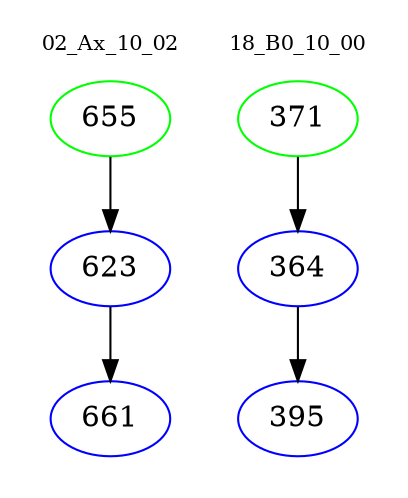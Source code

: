 digraph{
subgraph cluster_0 {
color = white
label = "02_Ax_10_02";
fontsize=10;
T0_655 [label="655", color="green"]
T0_655 -> T0_623 [color="black"]
T0_623 [label="623", color="blue"]
T0_623 -> T0_661 [color="black"]
T0_661 [label="661", color="blue"]
}
subgraph cluster_1 {
color = white
label = "18_B0_10_00";
fontsize=10;
T1_371 [label="371", color="green"]
T1_371 -> T1_364 [color="black"]
T1_364 [label="364", color="blue"]
T1_364 -> T1_395 [color="black"]
T1_395 [label="395", color="blue"]
}
}
